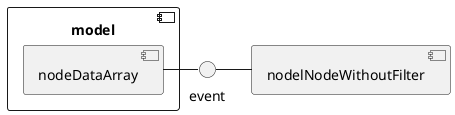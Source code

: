 @startuml
component model {
  [nodeDataArray] as nda
}
[nodelNodeWithoutFilter] as full

 
nda - event
event - full

@enduml
